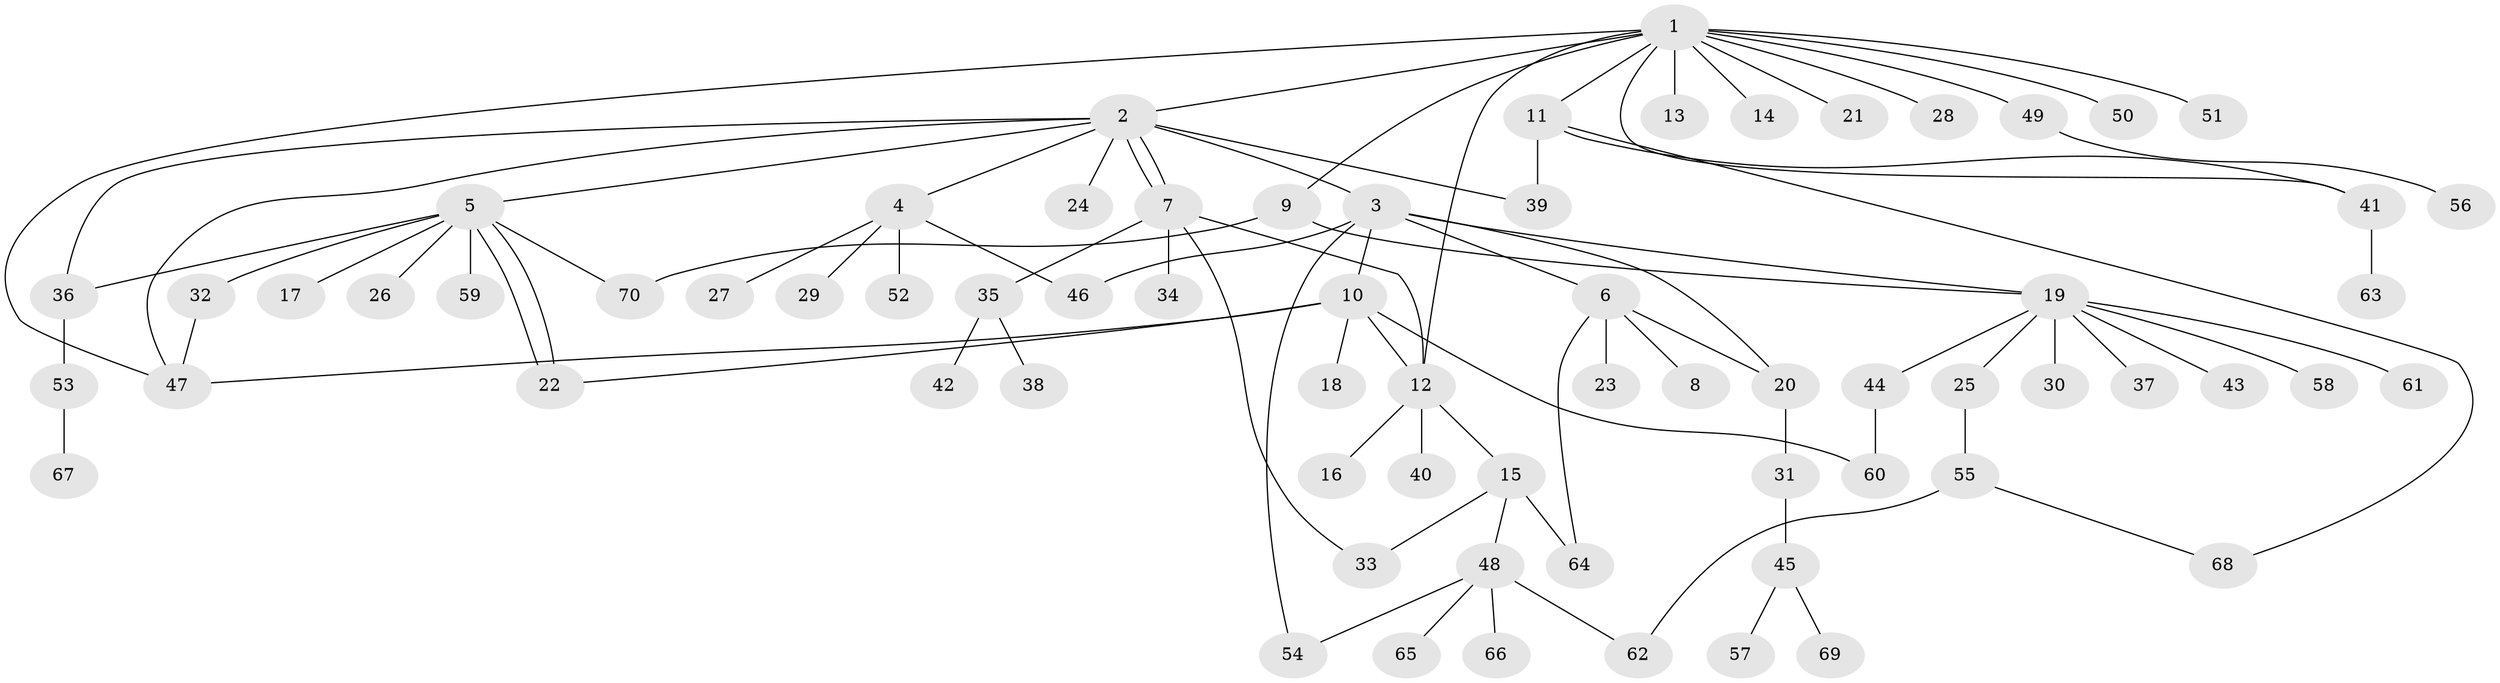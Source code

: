 // Generated by graph-tools (version 1.1) at 2025/14/03/09/25 04:14:44]
// undirected, 70 vertices, 90 edges
graph export_dot {
graph [start="1"]
  node [color=gray90,style=filled];
  1;
  2;
  3;
  4;
  5;
  6;
  7;
  8;
  9;
  10;
  11;
  12;
  13;
  14;
  15;
  16;
  17;
  18;
  19;
  20;
  21;
  22;
  23;
  24;
  25;
  26;
  27;
  28;
  29;
  30;
  31;
  32;
  33;
  34;
  35;
  36;
  37;
  38;
  39;
  40;
  41;
  42;
  43;
  44;
  45;
  46;
  47;
  48;
  49;
  50;
  51;
  52;
  53;
  54;
  55;
  56;
  57;
  58;
  59;
  60;
  61;
  62;
  63;
  64;
  65;
  66;
  67;
  68;
  69;
  70;
  1 -- 2;
  1 -- 9;
  1 -- 11;
  1 -- 12;
  1 -- 13;
  1 -- 14;
  1 -- 21;
  1 -- 28;
  1 -- 41;
  1 -- 47;
  1 -- 49;
  1 -- 50;
  1 -- 51;
  2 -- 3;
  2 -- 4;
  2 -- 5;
  2 -- 7;
  2 -- 7;
  2 -- 24;
  2 -- 36;
  2 -- 39;
  2 -- 47;
  3 -- 6;
  3 -- 10;
  3 -- 19;
  3 -- 20;
  3 -- 46;
  3 -- 54;
  4 -- 27;
  4 -- 29;
  4 -- 46;
  4 -- 52;
  5 -- 17;
  5 -- 22;
  5 -- 22;
  5 -- 26;
  5 -- 32;
  5 -- 36;
  5 -- 59;
  5 -- 70;
  6 -- 8;
  6 -- 20;
  6 -- 23;
  6 -- 64;
  7 -- 12;
  7 -- 33;
  7 -- 34;
  7 -- 35;
  9 -- 19;
  9 -- 70;
  10 -- 12;
  10 -- 18;
  10 -- 22;
  10 -- 47;
  10 -- 60;
  11 -- 39;
  11 -- 41;
  11 -- 68;
  12 -- 15;
  12 -- 16;
  12 -- 40;
  15 -- 33;
  15 -- 48;
  15 -- 64;
  19 -- 25;
  19 -- 30;
  19 -- 37;
  19 -- 43;
  19 -- 44;
  19 -- 58;
  19 -- 61;
  20 -- 31;
  25 -- 55;
  31 -- 45;
  32 -- 47;
  35 -- 38;
  35 -- 42;
  36 -- 53;
  41 -- 63;
  44 -- 60;
  45 -- 57;
  45 -- 69;
  48 -- 54;
  48 -- 62;
  48 -- 65;
  48 -- 66;
  49 -- 56;
  53 -- 67;
  55 -- 62;
  55 -- 68;
}
